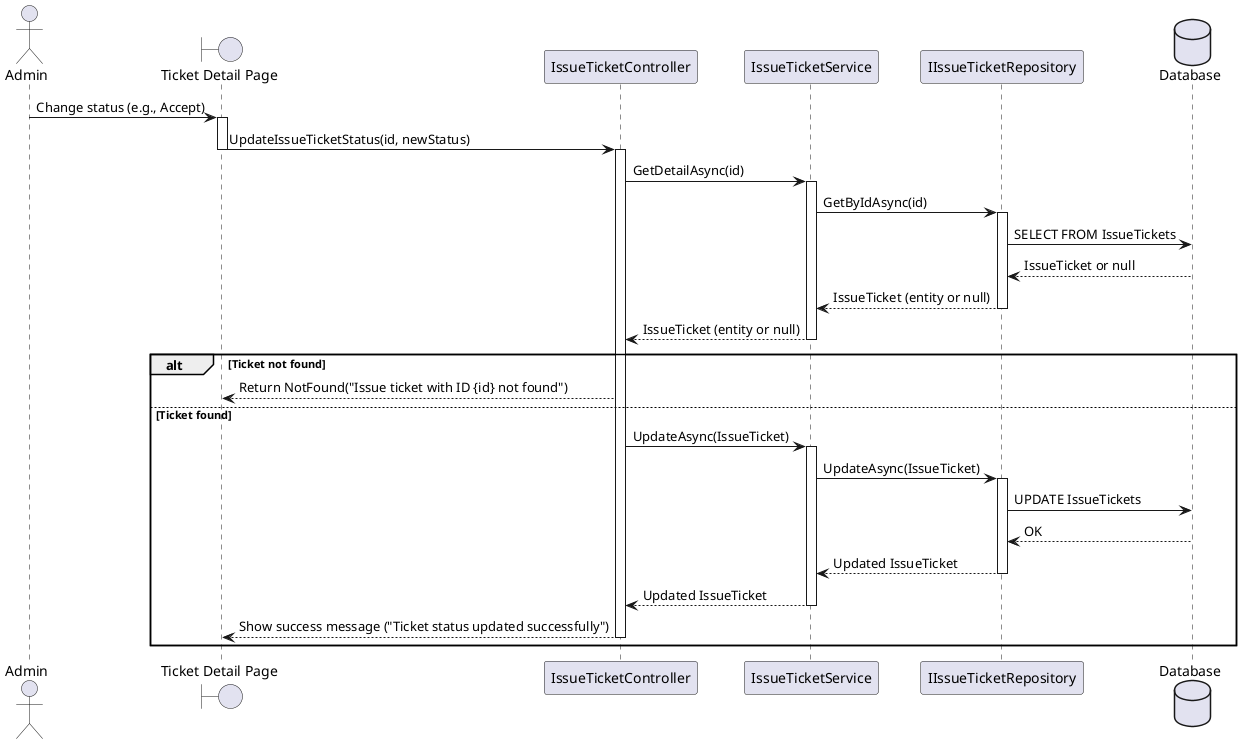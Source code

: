 @startuml

actor Admin
boundary "Ticket Detail Page" as Screen
participant "IssueTicketController" as Controller
participant "IssueTicketService" as Service
participant "IIssueTicketRepository" as TicketRepo
database "Database" as DB

Admin -> Screen : Change status (e.g., Accept)
activate Screen
Screen -> Controller : UpdateIssueTicketStatus(id, newStatus)
deactivate Screen
activate Controller

' === Check if ticket exists ===
Controller -> Service : GetDetailAsync(id)
activate Service
Service -> TicketRepo : GetByIdAsync(id)
activate TicketRepo
TicketRepo -> DB : SELECT FROM IssueTickets 
DB --> TicketRepo : IssueTicket or null
TicketRepo --> Service : IssueTicket (entity or null)
deactivate TicketRepo
Service --> Controller : IssueTicket (entity or null)
deactivate Service

alt Ticket not found
    Controller --> Screen : Return NotFound("Issue ticket with ID {id} not found")
else Ticket found
    ' === Update Ticket Status ===
    Controller -> Service : UpdateAsync(IssueTicket)
    activate Service
    Service -> TicketRepo : UpdateAsync(IssueTicket)
    activate TicketRepo
    TicketRepo -> DB : UPDATE IssueTickets 
    DB --> TicketRepo : OK
    TicketRepo --> Service : Updated IssueTicket
    deactivate TicketRepo
    Service --> Controller : Updated IssueTicket
    deactivate Service

    Controller --> Screen : Show success message ("Ticket status updated successfully")
    deactivate Controller
end
@enduml
